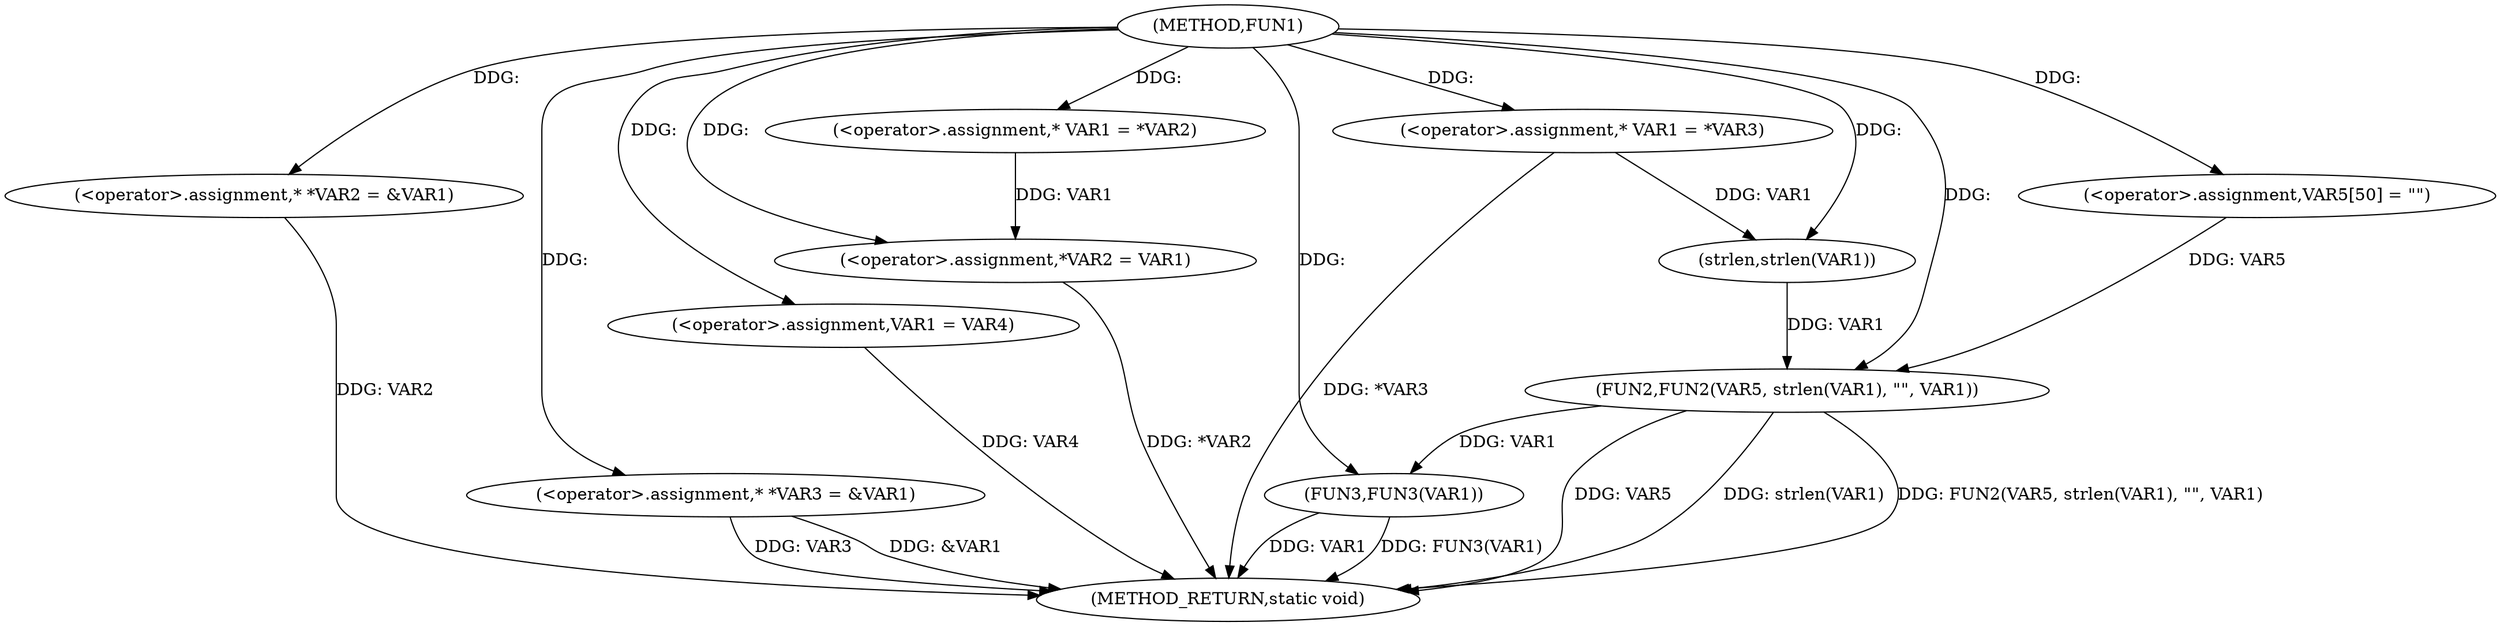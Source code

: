 digraph FUN1 {  
"1000100" [label = "(METHOD,FUN1)" ]
"1000146" [label = "(METHOD_RETURN,static void)" ]
"1000104" [label = "(<operator>.assignment,* *VAR2 = &VAR1)" ]
"1000109" [label = "(<operator>.assignment,* *VAR3 = &VAR1)" ]
"1000114" [label = "(<operator>.assignment,VAR1 = VAR4)" ]
"1000119" [label = "(<operator>.assignment,* VAR1 = *VAR2)" ]
"1000123" [label = "(<operator>.assignment,*VAR2 = VAR1)" ]
"1000129" [label = "(<operator>.assignment,* VAR1 = *VAR3)" ]
"1000135" [label = "(<operator>.assignment,VAR5[50] = \"\")" ]
"1000138" [label = "(FUN2,FUN2(VAR5, strlen(VAR1), \"\", VAR1))" ]
"1000140" [label = "(strlen,strlen(VAR1))" ]
"1000144" [label = "(FUN3,FUN3(VAR1))" ]
  "1000104" -> "1000146"  [ label = "DDG: VAR2"] 
  "1000138" -> "1000146"  [ label = "DDG: strlen(VAR1)"] 
  "1000144" -> "1000146"  [ label = "DDG: VAR1"] 
  "1000138" -> "1000146"  [ label = "DDG: FUN2(VAR5, strlen(VAR1), \"\", VAR1)"] 
  "1000138" -> "1000146"  [ label = "DDG: VAR5"] 
  "1000144" -> "1000146"  [ label = "DDG: FUN3(VAR1)"] 
  "1000109" -> "1000146"  [ label = "DDG: VAR3"] 
  "1000109" -> "1000146"  [ label = "DDG: &VAR1"] 
  "1000114" -> "1000146"  [ label = "DDG: VAR4"] 
  "1000129" -> "1000146"  [ label = "DDG: *VAR3"] 
  "1000123" -> "1000146"  [ label = "DDG: *VAR2"] 
  "1000100" -> "1000104"  [ label = "DDG: "] 
  "1000100" -> "1000109"  [ label = "DDG: "] 
  "1000100" -> "1000114"  [ label = "DDG: "] 
  "1000100" -> "1000119"  [ label = "DDG: "] 
  "1000119" -> "1000123"  [ label = "DDG: VAR1"] 
  "1000100" -> "1000123"  [ label = "DDG: "] 
  "1000100" -> "1000129"  [ label = "DDG: "] 
  "1000100" -> "1000135"  [ label = "DDG: "] 
  "1000135" -> "1000138"  [ label = "DDG: VAR5"] 
  "1000100" -> "1000138"  [ label = "DDG: "] 
  "1000140" -> "1000138"  [ label = "DDG: VAR1"] 
  "1000129" -> "1000140"  [ label = "DDG: VAR1"] 
  "1000100" -> "1000140"  [ label = "DDG: "] 
  "1000138" -> "1000144"  [ label = "DDG: VAR1"] 
  "1000100" -> "1000144"  [ label = "DDG: "] 
}
